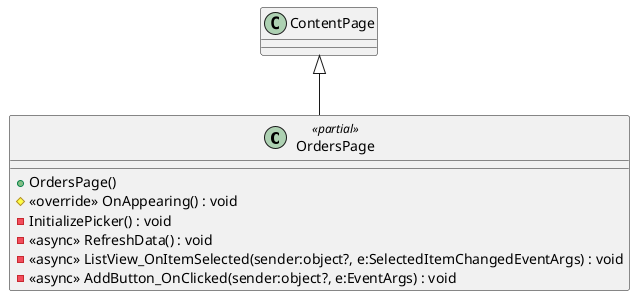 @startuml
class OrdersPage <<partial>> {
    + OrdersPage()
    # <<override>> OnAppearing() : void
    - InitializePicker() : void
    - <<async>> RefreshData() : void
    - <<async>> ListView_OnItemSelected(sender:object?, e:SelectedItemChangedEventArgs) : void
    - <<async>> AddButton_OnClicked(sender:object?, e:EventArgs) : void
}
ContentPage <|-- OrdersPage
@enduml
